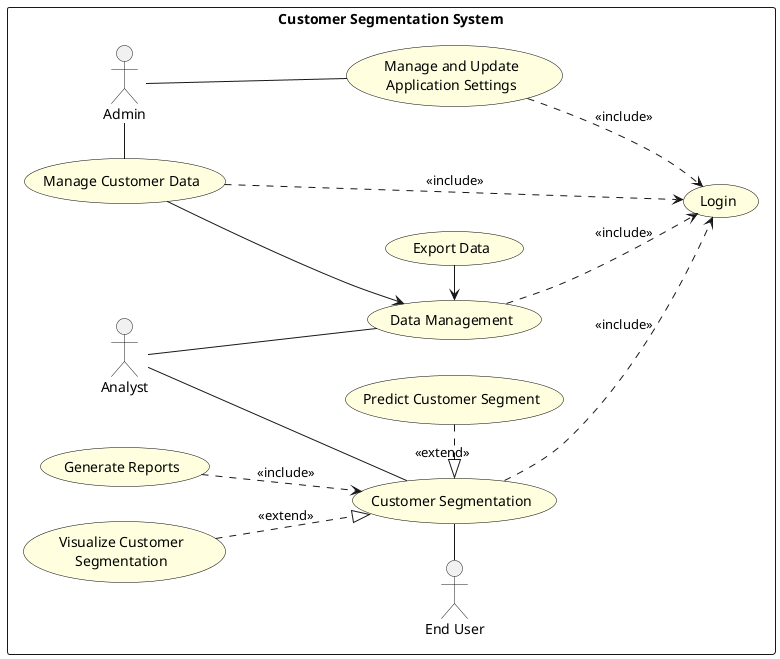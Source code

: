 @startuml usecase
left to right direction
skinparam PackageStyle rect
skinparam usecase {
    BackgroundColor lightyellow
    BorderColor black
    FontColor black
}

rectangle "Customer Segmentation System" {
    ' Creating Actors
    actor Admin
    actor Analyst
    actor EndUser as "End User"

    ' Use Case Definitions
    usecase "Manage and Update\nApplication Settings" as MUAS
    usecase "Manage Customer Data" as MCD
    usecase "Data Management" as DM
    usecase "Export Data" as ED
    usecase "Customer Segmentation" as CS
    usecase "Generate Reports" as GR
    usecase "Predict Customer Segment" as PDS
    usecase "Visualize Customer\nSegmentation" as VCS
    usecase "Login" as LN

    ' Connections for Admin
    Admin -- MUAS
    Admin -left- MCD

    ' Connections for Analyst
    Analyst -- DM
    Analyst -down- CS

    ' Connections for End User
    EndUser -right- CS

    ' Include Relationships
    MUAS .down.> LN : <<include>>
    MCD .right.> LN : <<include>>
    DM .down.> LN : <<include>>
    CS .down.> LN : <<include>>

    ' Generalization Relationships
    MCD --> DM
    ED -left-> DM

    ' Extend Relationships
    GR .down.> CS : <<include>>
    PDS .left.|> CS : <<extend>>
    VCS ..|> CS : <<extend>>
}
@enduml
